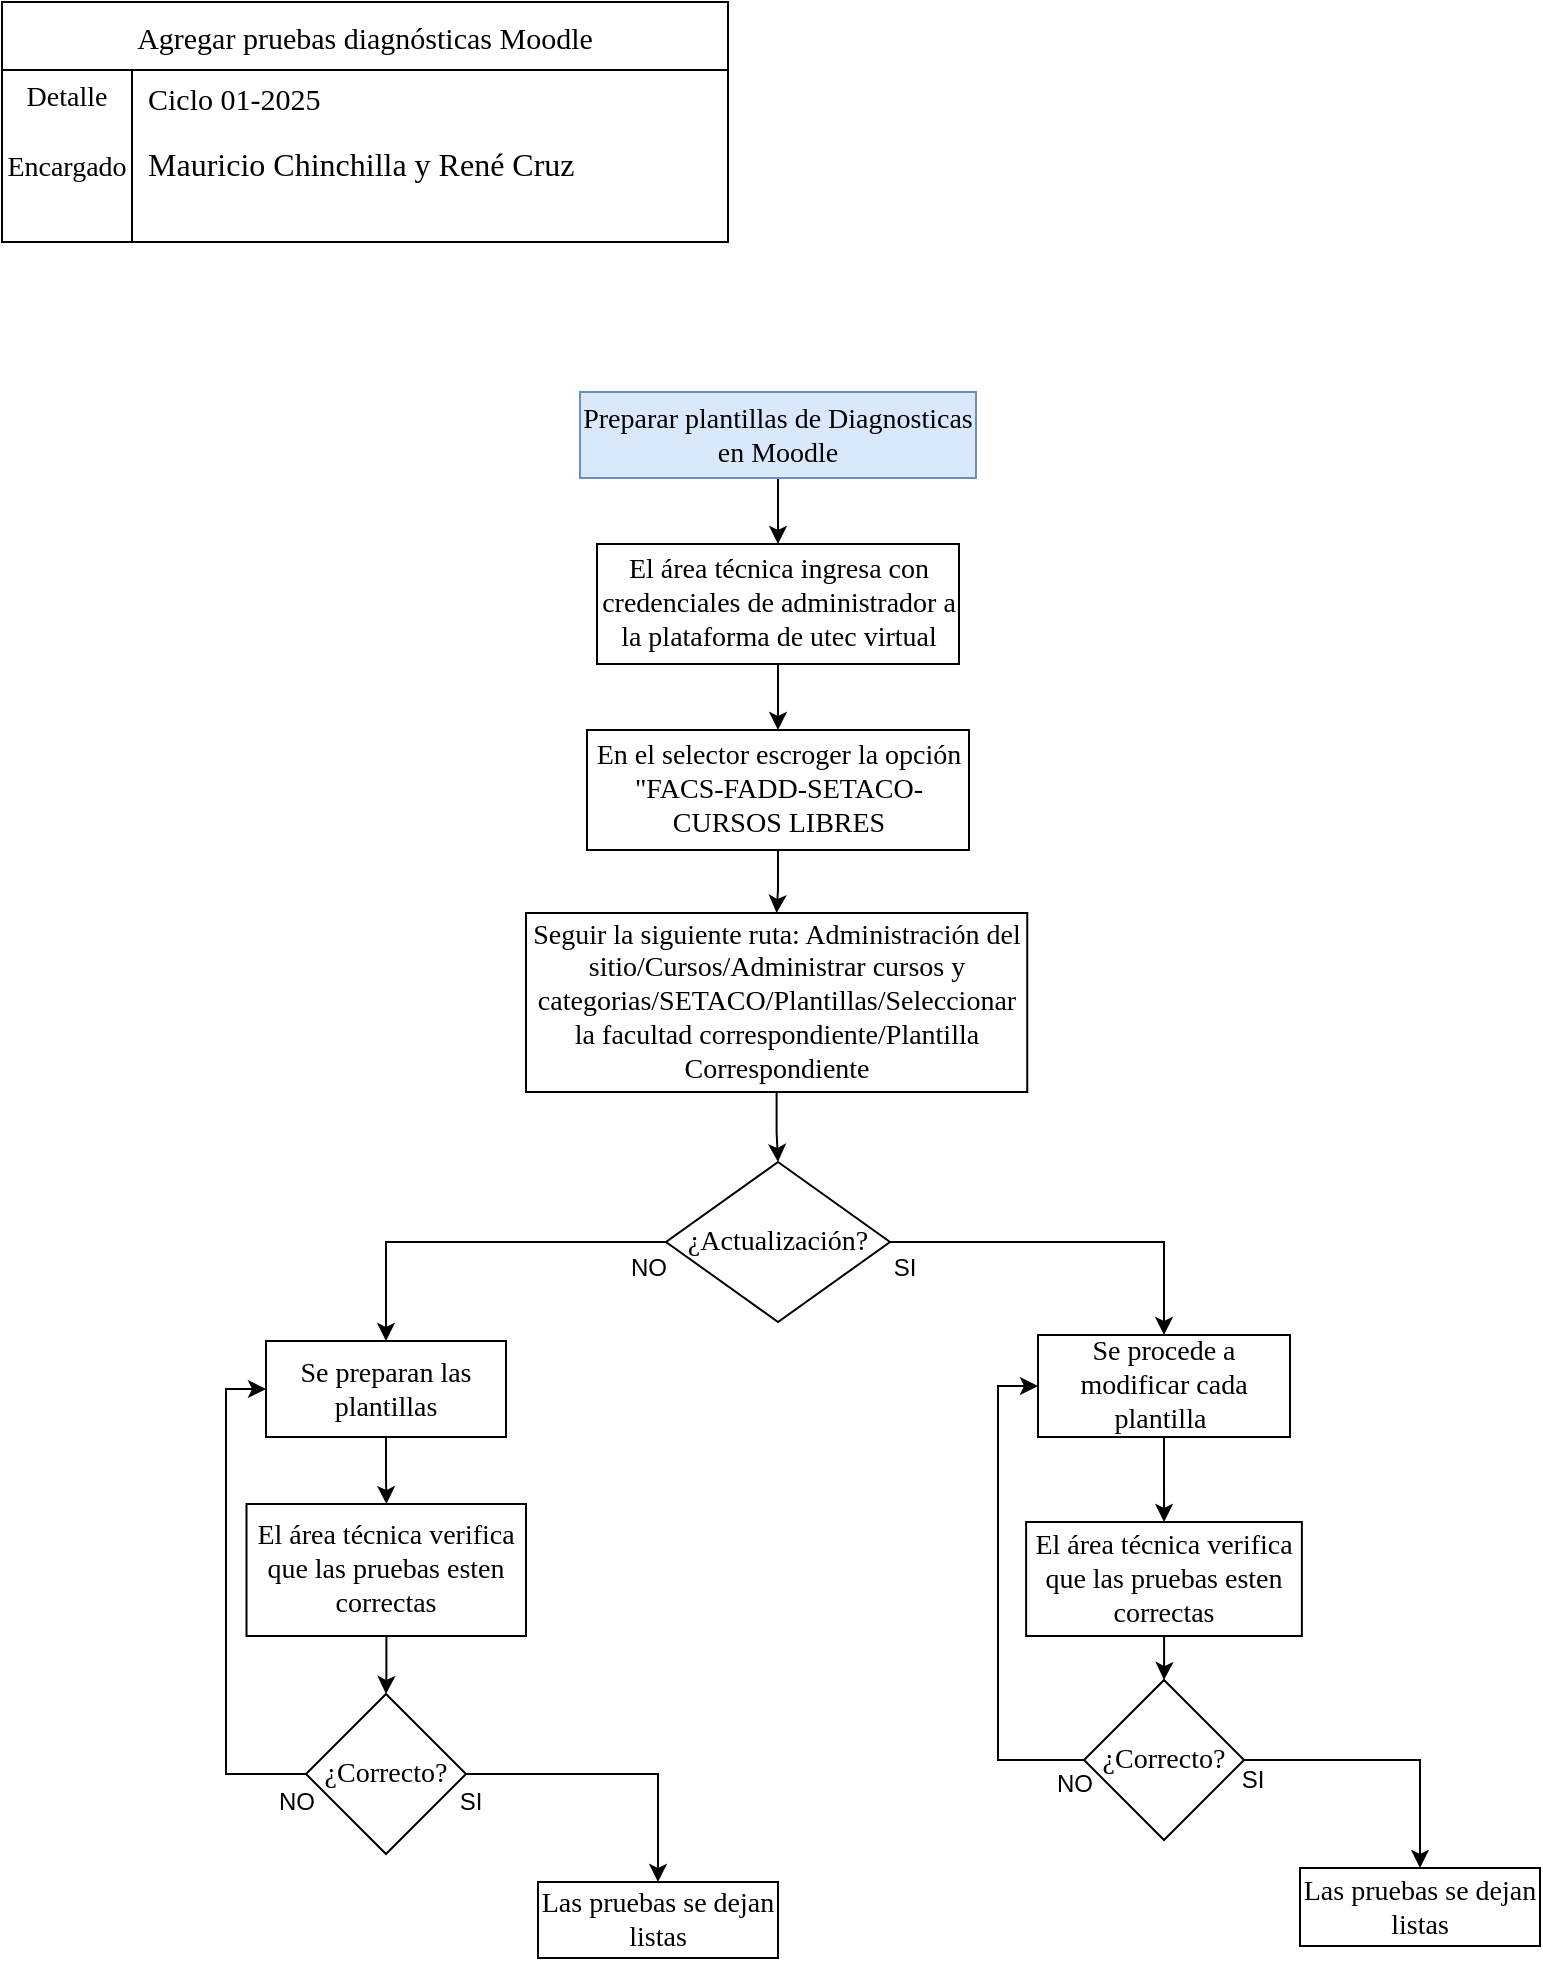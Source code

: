 <mxfile version="28.0.6">
  <diagram name="Página-1" id="OYgvHfYHbTowMj-Nt1qg">
    <mxGraphModel dx="1188" dy="701" grid="0" gridSize="10" guides="1" tooltips="1" connect="1" arrows="1" fold="1" page="1" pageScale="1" pageWidth="827" pageHeight="1169" math="0" shadow="0">
      <root>
        <mxCell id="0" />
        <mxCell id="1" parent="0" />
        <mxCell id="K6wvAdyS60ZSAyRIckcg-19" value="Agregar pruebas diagnósticas Moodle" style="shape=table;startSize=34;container=1;collapsible=0;childLayout=tableLayout;fixedRows=1;rowLines=0;fontStyle=0;fontSize=15;fontFamily=Times New Roman;" vertex="1" parent="1">
          <mxGeometry x="26" y="25" width="363" height="120" as="geometry" />
        </mxCell>
        <mxCell id="K6wvAdyS60ZSAyRIckcg-20" value="" style="shape=tableRow;horizontal=0;startSize=0;swimlaneHead=0;swimlaneBody=0;top=0;left=0;bottom=0;right=0;collapsible=0;dropTarget=0;fillColor=none;points=[[0,0.5],[1,0.5]];portConstraint=eastwest;strokeColor=inherit;fontSize=16;fontFamily=Times New Roman;" vertex="1" parent="K6wvAdyS60ZSAyRIckcg-19">
          <mxGeometry y="34" width="363" height="27" as="geometry" />
        </mxCell>
        <mxCell id="K6wvAdyS60ZSAyRIckcg-21" value="&lt;font style=&quot;font-size: 14px;&quot;&gt;Detalle&lt;/font&gt;&lt;div&gt;&lt;br&gt;&lt;/div&gt;" style="shape=partialRectangle;html=1;whiteSpace=wrap;connectable=0;fillColor=none;top=0;left=0;bottom=0;right=0;overflow=hidden;pointerEvents=1;strokeColor=inherit;fontSize=16;fontFamily=Times New Roman;" vertex="1" parent="K6wvAdyS60ZSAyRIckcg-20">
          <mxGeometry width="65" height="27" as="geometry">
            <mxRectangle width="65" height="27" as="alternateBounds" />
          </mxGeometry>
        </mxCell>
        <mxCell id="K6wvAdyS60ZSAyRIckcg-22" value="&lt;font style=&quot;font-size: 15px;&quot;&gt;Ciclo 01-2025&lt;/font&gt;" style="shape=partialRectangle;html=1;whiteSpace=wrap;connectable=0;fillColor=none;top=0;left=0;bottom=0;right=0;align=left;spacingLeft=6;overflow=hidden;strokeColor=inherit;fontSize=16;fontFamily=Times New Roman;" vertex="1" parent="K6wvAdyS60ZSAyRIckcg-20">
          <mxGeometry x="65" width="298" height="27" as="geometry">
            <mxRectangle width="298" height="27" as="alternateBounds" />
          </mxGeometry>
        </mxCell>
        <mxCell id="K6wvAdyS60ZSAyRIckcg-23" value="" style="shape=tableRow;horizontal=0;startSize=0;swimlaneHead=0;swimlaneBody=0;top=0;left=0;bottom=0;right=0;collapsible=0;dropTarget=0;fillColor=none;points=[[0,0.5],[1,0.5]];portConstraint=eastwest;strokeColor=inherit;fontSize=16;fontFamily=Times New Roman;" vertex="1" parent="K6wvAdyS60ZSAyRIckcg-19">
          <mxGeometry y="61" width="363" height="39" as="geometry" />
        </mxCell>
        <mxCell id="K6wvAdyS60ZSAyRIckcg-24" value="&lt;font style=&quot;font-size: 14px;&quot;&gt;Encargado&lt;/font&gt;" style="shape=partialRectangle;html=1;whiteSpace=wrap;connectable=0;fillColor=none;top=0;left=0;bottom=0;right=0;overflow=hidden;strokeColor=inherit;fontSize=16;fontFamily=Times New Roman;" vertex="1" parent="K6wvAdyS60ZSAyRIckcg-23">
          <mxGeometry width="65" height="39" as="geometry">
            <mxRectangle width="65" height="39" as="alternateBounds" />
          </mxGeometry>
        </mxCell>
        <mxCell id="K6wvAdyS60ZSAyRIckcg-25" value="Mauricio Chinchilla y René Cruz" style="shape=partialRectangle;html=1;whiteSpace=wrap;connectable=0;fillColor=none;top=0;left=0;bottom=0;right=0;align=left;spacingLeft=6;overflow=hidden;strokeColor=inherit;fontSize=16;fontFamily=Times New Roman;" vertex="1" parent="K6wvAdyS60ZSAyRIckcg-23">
          <mxGeometry x="65" width="298" height="39" as="geometry">
            <mxRectangle width="298" height="39" as="alternateBounds" />
          </mxGeometry>
        </mxCell>
        <mxCell id="K6wvAdyS60ZSAyRIckcg-26" value="" style="shape=tableRow;horizontal=0;startSize=0;swimlaneHead=0;swimlaneBody=0;top=0;left=0;bottom=0;right=0;collapsible=0;dropTarget=0;fillColor=none;points=[[0,0.5],[1,0.5]];portConstraint=eastwest;strokeColor=inherit;fontSize=16;fontFamily=Times New Roman;" vertex="1" parent="K6wvAdyS60ZSAyRIckcg-19">
          <mxGeometry y="100" width="363" height="20" as="geometry" />
        </mxCell>
        <mxCell id="K6wvAdyS60ZSAyRIckcg-27" value="" style="shape=partialRectangle;html=1;whiteSpace=wrap;connectable=0;fillColor=none;top=0;left=0;bottom=0;right=0;overflow=hidden;strokeColor=inherit;fontSize=16;fontFamily=Times New Roman;" vertex="1" parent="K6wvAdyS60ZSAyRIckcg-26">
          <mxGeometry width="65" height="20" as="geometry">
            <mxRectangle width="65" height="20" as="alternateBounds" />
          </mxGeometry>
        </mxCell>
        <mxCell id="K6wvAdyS60ZSAyRIckcg-28" value="" style="shape=partialRectangle;html=1;whiteSpace=wrap;connectable=0;fillColor=none;top=0;left=0;bottom=0;right=0;align=left;spacingLeft=6;overflow=hidden;strokeColor=inherit;fontSize=16;fontFamily=Times New Roman;" vertex="1" parent="K6wvAdyS60ZSAyRIckcg-26">
          <mxGeometry x="65" width="298" height="20" as="geometry">
            <mxRectangle width="298" height="20" as="alternateBounds" />
          </mxGeometry>
        </mxCell>
        <mxCell id="K6wvAdyS60ZSAyRIckcg-31" value="" style="edgeStyle=orthogonalEdgeStyle;rounded=0;orthogonalLoop=1;jettySize=auto;html=1;" edge="1" parent="1" source="K6wvAdyS60ZSAyRIckcg-29" target="K6wvAdyS60ZSAyRIckcg-30">
          <mxGeometry relative="1" as="geometry" />
        </mxCell>
        <mxCell id="K6wvAdyS60ZSAyRIckcg-29" value="Preparar plantillas de Diagnosticas en Moodle" style="rounded=0;whiteSpace=wrap;html=1;fontFamily=Times New Roman;fontSize=14;fillColor=#dae8fc;strokeColor=#6c8ebf;" vertex="1" parent="1">
          <mxGeometry x="315" y="220" width="198" height="43" as="geometry" />
        </mxCell>
        <mxCell id="K6wvAdyS60ZSAyRIckcg-33" value="" style="edgeStyle=orthogonalEdgeStyle;rounded=0;orthogonalLoop=1;jettySize=auto;html=1;" edge="1" parent="1" source="K6wvAdyS60ZSAyRIckcg-30" target="K6wvAdyS60ZSAyRIckcg-32">
          <mxGeometry relative="1" as="geometry" />
        </mxCell>
        <mxCell id="K6wvAdyS60ZSAyRIckcg-30" value="El área técnica ingresa con credenciales de administrador a la plataforma de utec virtual" style="whiteSpace=wrap;html=1;fontSize=14;fontFamily=Times New Roman;rounded=0;" vertex="1" parent="1">
          <mxGeometry x="323.5" y="296" width="181" height="60" as="geometry" />
        </mxCell>
        <mxCell id="K6wvAdyS60ZSAyRIckcg-35" value="" style="edgeStyle=orthogonalEdgeStyle;rounded=0;orthogonalLoop=1;jettySize=auto;html=1;" edge="1" parent="1" source="K6wvAdyS60ZSAyRIckcg-32" target="K6wvAdyS60ZSAyRIckcg-34">
          <mxGeometry relative="1" as="geometry" />
        </mxCell>
        <mxCell id="K6wvAdyS60ZSAyRIckcg-32" value="En el selector escroger la opción &quot;FACS-FADD-SETACO-CURSOS LIBRES" style="whiteSpace=wrap;html=1;fontSize=14;fontFamily=Times New Roman;rounded=0;" vertex="1" parent="1">
          <mxGeometry x="318.5" y="389" width="191" height="60" as="geometry" />
        </mxCell>
        <mxCell id="K6wvAdyS60ZSAyRIckcg-40" value="" style="edgeStyle=orthogonalEdgeStyle;rounded=0;orthogonalLoop=1;jettySize=auto;html=1;" edge="1" parent="1" source="K6wvAdyS60ZSAyRIckcg-34" target="K6wvAdyS60ZSAyRIckcg-39">
          <mxGeometry relative="1" as="geometry" />
        </mxCell>
        <mxCell id="K6wvAdyS60ZSAyRIckcg-34" value="Seguir la siguiente ruta: Administración del sitio/Cursos/Administrar cursos y categorias/SETACO/Plantillas/Seleccionar la facultad correspondiente/Plantilla Correspondiente" style="whiteSpace=wrap;html=1;fontSize=14;fontFamily=Times New Roman;rounded=0;" vertex="1" parent="1">
          <mxGeometry x="288" y="480.5" width="250.63" height="89.5" as="geometry" />
        </mxCell>
        <mxCell id="K6wvAdyS60ZSAyRIckcg-42" value="" style="edgeStyle=orthogonalEdgeStyle;rounded=0;orthogonalLoop=1;jettySize=auto;html=1;" edge="1" parent="1" source="K6wvAdyS60ZSAyRIckcg-39" target="K6wvAdyS60ZSAyRIckcg-41">
          <mxGeometry relative="1" as="geometry" />
        </mxCell>
        <mxCell id="K6wvAdyS60ZSAyRIckcg-44" value="" style="edgeStyle=orthogonalEdgeStyle;rounded=0;orthogonalLoop=1;jettySize=auto;html=1;" edge="1" parent="1" source="K6wvAdyS60ZSAyRIckcg-39" target="K6wvAdyS60ZSAyRIckcg-43">
          <mxGeometry relative="1" as="geometry" />
        </mxCell>
        <mxCell id="K6wvAdyS60ZSAyRIckcg-39" value="¿Actualización?" style="rhombus;whiteSpace=wrap;html=1;fontSize=14;fontFamily=Times New Roman;rounded=0;" vertex="1" parent="1">
          <mxGeometry x="358" y="605" width="112.01" height="80" as="geometry" />
        </mxCell>
        <mxCell id="K6wvAdyS60ZSAyRIckcg-50" value="" style="edgeStyle=orthogonalEdgeStyle;rounded=0;orthogonalLoop=1;jettySize=auto;html=1;" edge="1" parent="1" source="K6wvAdyS60ZSAyRIckcg-41" target="K6wvAdyS60ZSAyRIckcg-49">
          <mxGeometry relative="1" as="geometry" />
        </mxCell>
        <mxCell id="K6wvAdyS60ZSAyRIckcg-41" value="Se preparan las plantillas" style="whiteSpace=wrap;html=1;fontSize=14;fontFamily=Times New Roman;rounded=0;" vertex="1" parent="1">
          <mxGeometry x="158" y="694.5" width="120" height="48" as="geometry" />
        </mxCell>
        <mxCell id="K6wvAdyS60ZSAyRIckcg-48" value="" style="edgeStyle=orthogonalEdgeStyle;rounded=0;orthogonalLoop=1;jettySize=auto;html=1;" edge="1" parent="1" source="K6wvAdyS60ZSAyRIckcg-43" target="K6wvAdyS60ZSAyRIckcg-47">
          <mxGeometry relative="1" as="geometry" />
        </mxCell>
        <mxCell id="K6wvAdyS60ZSAyRIckcg-43" value="Se procede a modificar cada plantilla&amp;nbsp;" style="whiteSpace=wrap;html=1;fontSize=14;fontFamily=Times New Roman;rounded=0;" vertex="1" parent="1">
          <mxGeometry x="544" y="691.5" width="126" height="51" as="geometry" />
        </mxCell>
        <mxCell id="K6wvAdyS60ZSAyRIckcg-45" value="NO" style="text;html=1;align=center;verticalAlign=middle;resizable=0;points=[];autosize=1;strokeColor=none;fillColor=none;" vertex="1" parent="1">
          <mxGeometry x="331" y="645" width="36" height="26" as="geometry" />
        </mxCell>
        <mxCell id="K6wvAdyS60ZSAyRIckcg-46" value="SI" style="text;html=1;align=center;verticalAlign=middle;resizable=0;points=[];autosize=1;strokeColor=none;fillColor=none;" vertex="1" parent="1">
          <mxGeometry x="462" y="645" width="29" height="26" as="geometry" />
        </mxCell>
        <mxCell id="K6wvAdyS60ZSAyRIckcg-60" value="" style="edgeStyle=orthogonalEdgeStyle;rounded=0;orthogonalLoop=1;jettySize=auto;html=1;" edge="1" parent="1" source="K6wvAdyS60ZSAyRIckcg-47" target="K6wvAdyS60ZSAyRIckcg-59">
          <mxGeometry relative="1" as="geometry" />
        </mxCell>
        <mxCell id="K6wvAdyS60ZSAyRIckcg-47" value="El área técnica verifica que las pruebas esten correctas" style="whiteSpace=wrap;html=1;fontSize=14;fontFamily=Times New Roman;rounded=0;" vertex="1" parent="1">
          <mxGeometry x="538.06" y="785" width="137.88" height="57" as="geometry" />
        </mxCell>
        <mxCell id="K6wvAdyS60ZSAyRIckcg-53" value="" style="edgeStyle=orthogonalEdgeStyle;rounded=0;orthogonalLoop=1;jettySize=auto;html=1;" edge="1" parent="1" source="K6wvAdyS60ZSAyRIckcg-49" target="K6wvAdyS60ZSAyRIckcg-52">
          <mxGeometry relative="1" as="geometry" />
        </mxCell>
        <mxCell id="K6wvAdyS60ZSAyRIckcg-49" value="El área técnica verifica que las pruebas esten correctas" style="whiteSpace=wrap;html=1;fontSize=14;fontFamily=Times New Roman;rounded=0;" vertex="1" parent="1">
          <mxGeometry x="148.25" y="776" width="139.75" height="66" as="geometry" />
        </mxCell>
        <mxCell id="K6wvAdyS60ZSAyRIckcg-55" value="" style="edgeStyle=orthogonalEdgeStyle;rounded=0;orthogonalLoop=1;jettySize=auto;html=1;" edge="1" parent="1" source="K6wvAdyS60ZSAyRIckcg-52" target="K6wvAdyS60ZSAyRIckcg-54">
          <mxGeometry relative="1" as="geometry" />
        </mxCell>
        <mxCell id="K6wvAdyS60ZSAyRIckcg-56" style="edgeStyle=orthogonalEdgeStyle;rounded=0;orthogonalLoop=1;jettySize=auto;html=1;exitX=0;exitY=0.5;exitDx=0;exitDy=0;entryX=0;entryY=0.5;entryDx=0;entryDy=0;" edge="1" parent="1" source="K6wvAdyS60ZSAyRIckcg-52" target="K6wvAdyS60ZSAyRIckcg-41">
          <mxGeometry relative="1" as="geometry" />
        </mxCell>
        <mxCell id="K6wvAdyS60ZSAyRIckcg-52" value="¿Correcto?" style="rhombus;whiteSpace=wrap;html=1;fontSize=14;fontFamily=Times New Roman;rounded=0;" vertex="1" parent="1">
          <mxGeometry x="178" y="871" width="80" height="80" as="geometry" />
        </mxCell>
        <mxCell id="K6wvAdyS60ZSAyRIckcg-54" value="Las pruebas se dejan listas" style="whiteSpace=wrap;html=1;fontSize=14;fontFamily=Times New Roman;rounded=0;" vertex="1" parent="1">
          <mxGeometry x="294" y="965" width="120" height="38" as="geometry" />
        </mxCell>
        <mxCell id="K6wvAdyS60ZSAyRIckcg-57" value="NO" style="text;html=1;align=center;verticalAlign=middle;resizable=0;points=[];autosize=1;strokeColor=none;fillColor=none;" vertex="1" parent="1">
          <mxGeometry x="155" y="912" width="36" height="26" as="geometry" />
        </mxCell>
        <mxCell id="K6wvAdyS60ZSAyRIckcg-58" value="SI" style="text;html=1;align=center;verticalAlign=middle;resizable=0;points=[];autosize=1;strokeColor=none;fillColor=none;" vertex="1" parent="1">
          <mxGeometry x="245" y="912" width="29" height="26" as="geometry" />
        </mxCell>
        <mxCell id="K6wvAdyS60ZSAyRIckcg-62" value="" style="edgeStyle=orthogonalEdgeStyle;rounded=0;orthogonalLoop=1;jettySize=auto;html=1;" edge="1" parent="1" source="K6wvAdyS60ZSAyRIckcg-59" target="K6wvAdyS60ZSAyRIckcg-61">
          <mxGeometry relative="1" as="geometry" />
        </mxCell>
        <mxCell id="K6wvAdyS60ZSAyRIckcg-64" style="edgeStyle=orthogonalEdgeStyle;rounded=0;orthogonalLoop=1;jettySize=auto;html=1;exitX=0;exitY=0.5;exitDx=0;exitDy=0;entryX=0;entryY=0.5;entryDx=0;entryDy=0;" edge="1" parent="1" source="K6wvAdyS60ZSAyRIckcg-59" target="K6wvAdyS60ZSAyRIckcg-43">
          <mxGeometry relative="1" as="geometry" />
        </mxCell>
        <mxCell id="K6wvAdyS60ZSAyRIckcg-59" value="¿Correcto?" style="rhombus;whiteSpace=wrap;html=1;fontSize=14;fontFamily=Times New Roman;rounded=0;" vertex="1" parent="1">
          <mxGeometry x="567.01" y="864" width="80" height="80" as="geometry" />
        </mxCell>
        <mxCell id="K6wvAdyS60ZSAyRIckcg-61" value="Las pruebas se dejan listas" style="whiteSpace=wrap;html=1;fontSize=14;fontFamily=Times New Roman;rounded=0;" vertex="1" parent="1">
          <mxGeometry x="675" y="958" width="120" height="39" as="geometry" />
        </mxCell>
        <mxCell id="K6wvAdyS60ZSAyRIckcg-65" value="NO" style="text;html=1;align=center;verticalAlign=middle;resizable=0;points=[];autosize=1;strokeColor=none;fillColor=none;" vertex="1" parent="1">
          <mxGeometry x="544" y="903" width="36" height="26" as="geometry" />
        </mxCell>
        <mxCell id="K6wvAdyS60ZSAyRIckcg-66" value="SI" style="text;html=1;align=center;verticalAlign=middle;resizable=0;points=[];autosize=1;strokeColor=none;fillColor=none;" vertex="1" parent="1">
          <mxGeometry x="636" y="901" width="29" height="26" as="geometry" />
        </mxCell>
      </root>
    </mxGraphModel>
  </diagram>
</mxfile>
